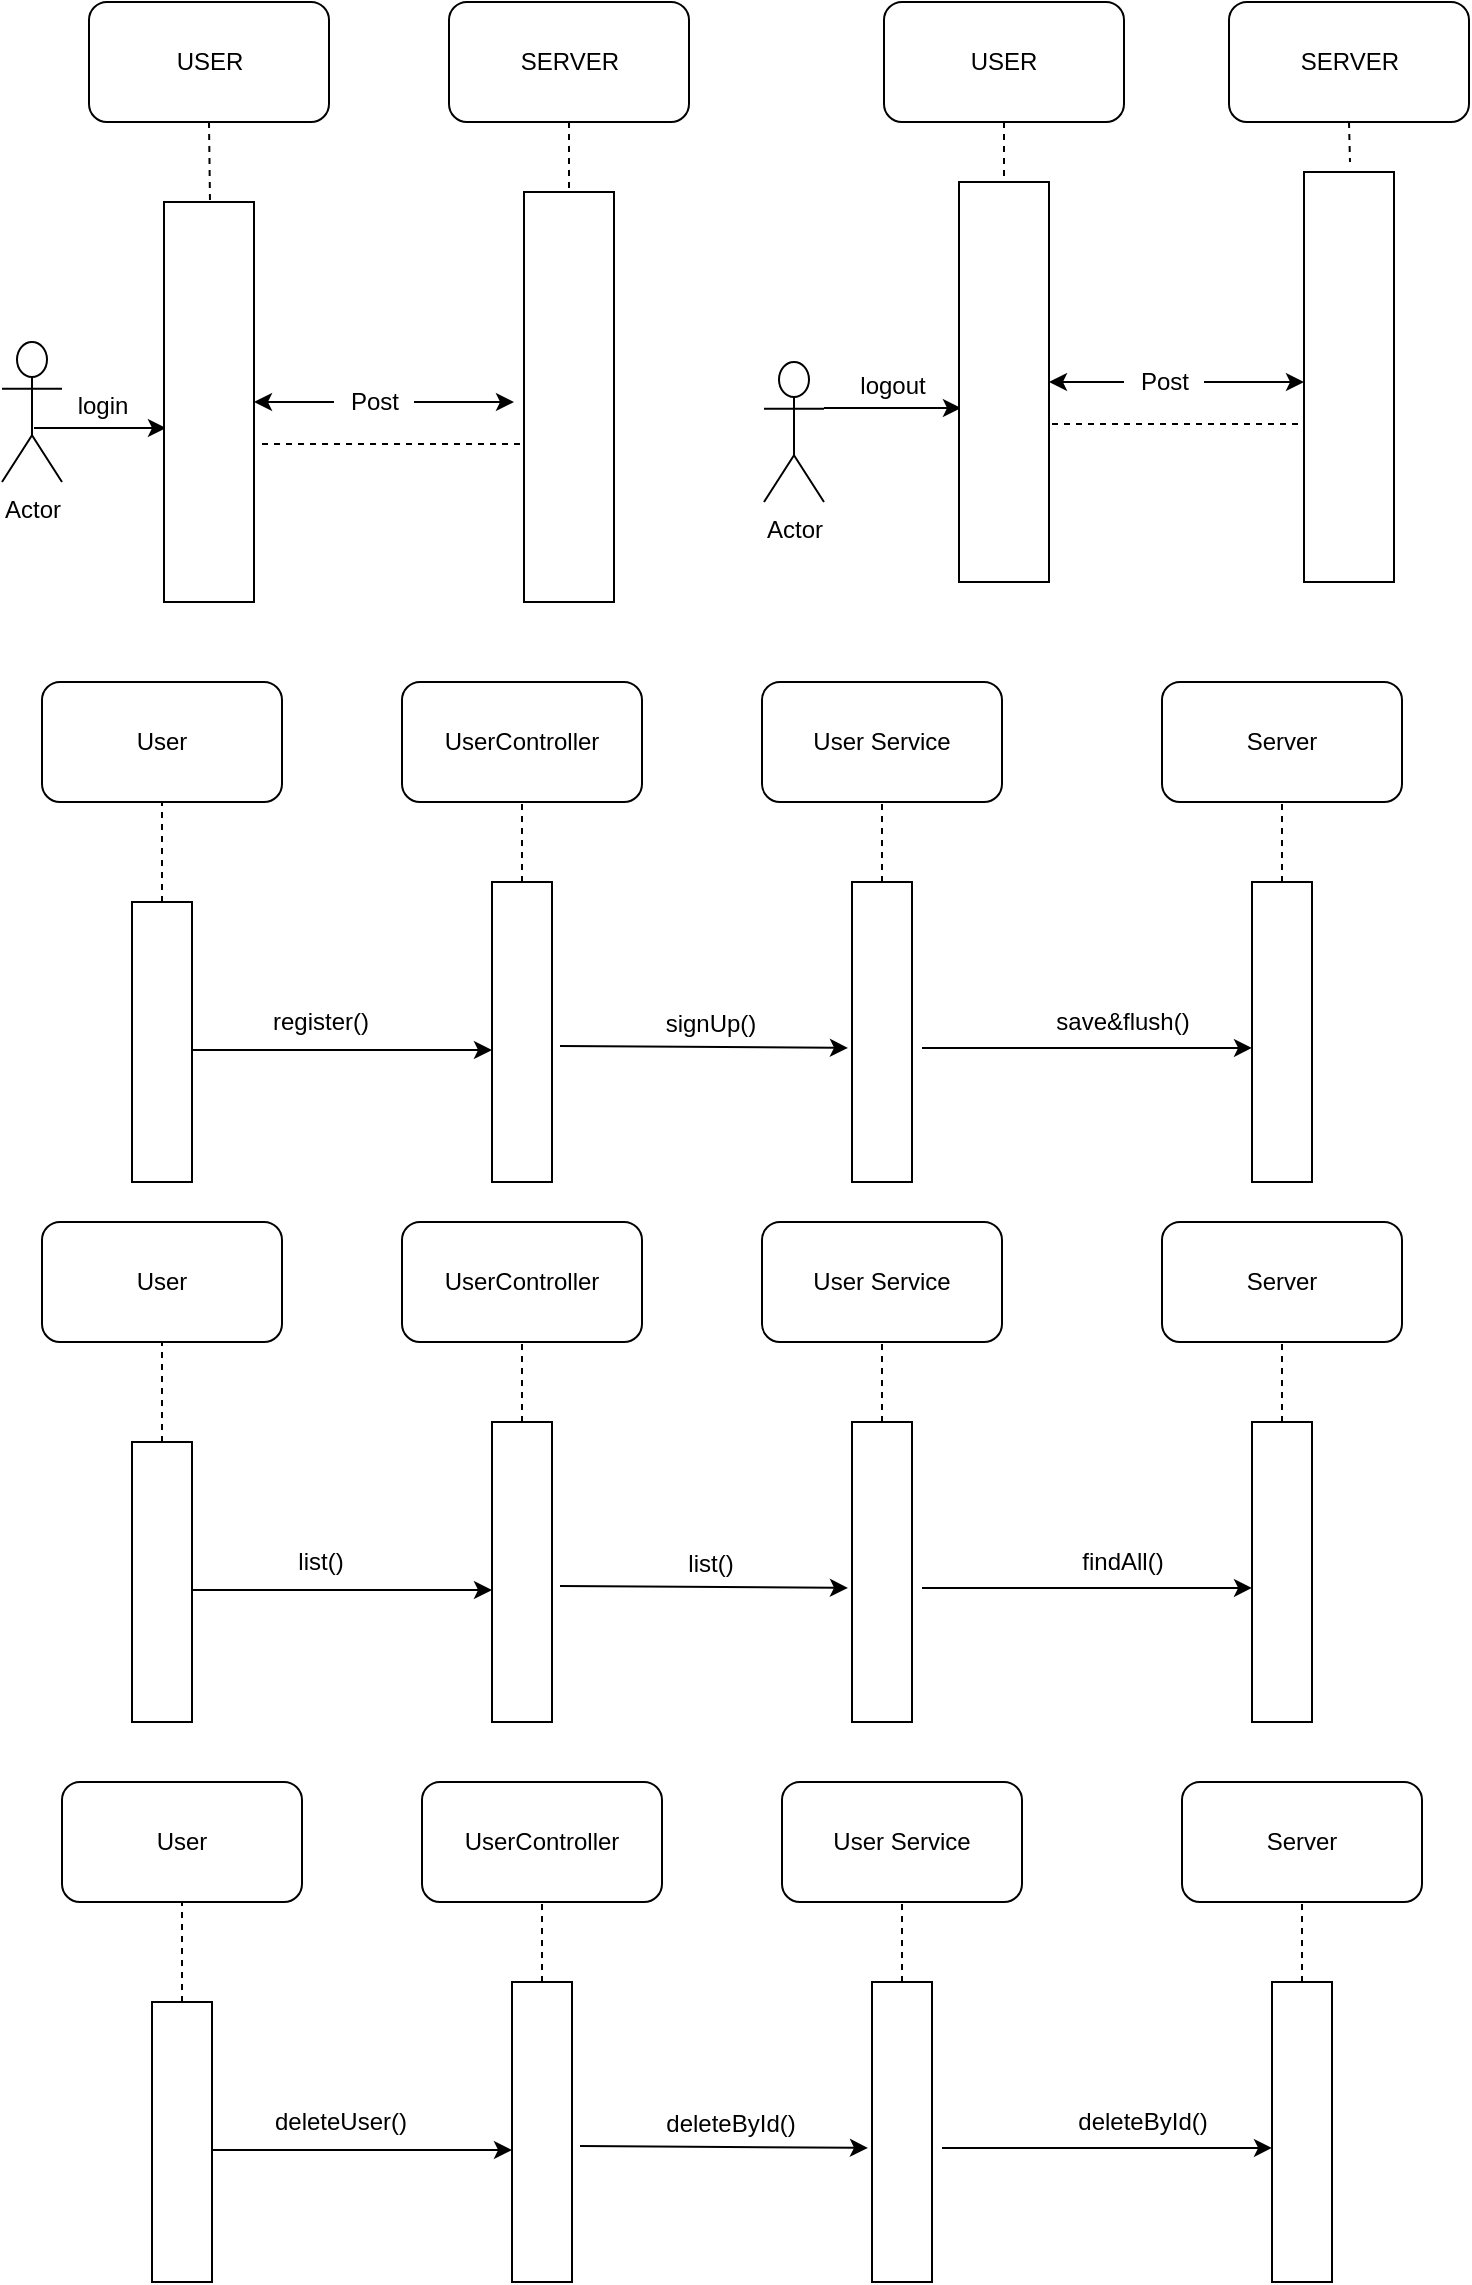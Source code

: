 <mxfile version="12.4.9" type="github"><diagram id="du22V5kgpkz55LQINU3Y" name="Page-1"><mxGraphModel dx="868" dy="1636" grid="1" gridSize="10" guides="1" tooltips="1" connect="1" arrows="1" fold="1" page="1" pageScale="1" pageWidth="827" pageHeight="1169" math="0" shadow="0"><root><mxCell id="0"/><mxCell id="1" parent="0"/><mxCell id="NhMcR_-D1dei1o3ExpK7-1" value="" style="endArrow=classic;html=1;entryX=0.022;entryY=0.565;entryDx=0;entryDy=0;entryPerimeter=0;" edge="1" parent="1" target="NhMcR_-D1dei1o3ExpK7-2"><mxGeometry width="50" height="50" relative="1" as="geometry"><mxPoint x="36" y="-937" as="sourcePoint"/><mxPoint x="96" y="-980" as="targetPoint"/></mxGeometry></mxCell><mxCell id="NhMcR_-D1dei1o3ExpK7-2" value="" style="rounded=0;whiteSpace=wrap;html=1;" vertex="1" parent="1"><mxGeometry x="101" y="-1050" width="45" height="200" as="geometry"/></mxCell><mxCell id="NhMcR_-D1dei1o3ExpK7-4" value="USER" style="rounded=1;whiteSpace=wrap;html=1;" vertex="1" parent="1"><mxGeometry x="63.5" y="-1150" width="120" height="60" as="geometry"/></mxCell><mxCell id="NhMcR_-D1dei1o3ExpK7-5" value="" style="endArrow=none;dashed=1;html=1;" edge="1" parent="1"><mxGeometry width="50" height="50" relative="1" as="geometry"><mxPoint x="150" y="-929" as="sourcePoint"/><mxPoint x="280" y="-929" as="targetPoint"/><Array as="points"/></mxGeometry></mxCell><mxCell id="NhMcR_-D1dei1o3ExpK7-8" value="" style="rounded=0;whiteSpace=wrap;html=1;" vertex="1" parent="1"><mxGeometry x="281" y="-1055" width="45" height="205" as="geometry"/></mxCell><mxCell id="NhMcR_-D1dei1o3ExpK7-9" value="SERVER" style="rounded=1;whiteSpace=wrap;html=1;" vertex="1" parent="1"><mxGeometry x="243.5" y="-1150" width="120" height="60" as="geometry"/></mxCell><mxCell id="NhMcR_-D1dei1o3ExpK7-13" value="" style="edgeStyle=orthogonalEdgeStyle;rounded=0;orthogonalLoop=1;jettySize=auto;html=1;" edge="1" parent="1" source="NhMcR_-D1dei1o3ExpK7-10"><mxGeometry relative="1" as="geometry"><mxPoint x="276" y="-950" as="targetPoint"/></mxGeometry></mxCell><mxCell id="NhMcR_-D1dei1o3ExpK7-40" value="" style="edgeStyle=orthogonalEdgeStyle;rounded=0;orthogonalLoop=1;jettySize=auto;html=1;" edge="1" parent="1" source="NhMcR_-D1dei1o3ExpK7-10" target="NhMcR_-D1dei1o3ExpK7-2"><mxGeometry relative="1" as="geometry"/></mxCell><mxCell id="NhMcR_-D1dei1o3ExpK7-10" value="Post" style="text;html=1;align=center;verticalAlign=middle;resizable=0;points=[];autosize=1;" vertex="1" parent="1"><mxGeometry x="186" y="-960" width="40" height="20" as="geometry"/></mxCell><mxCell id="NhMcR_-D1dei1o3ExpK7-14" value="User" style="rounded=1;whiteSpace=wrap;html=1;" vertex="1" parent="1"><mxGeometry x="40" y="-810" width="120" height="60" as="geometry"/></mxCell><mxCell id="NhMcR_-D1dei1o3ExpK7-15" value="UserController" style="rounded=1;whiteSpace=wrap;html=1;" vertex="1" parent="1"><mxGeometry x="220" y="-810" width="120" height="60" as="geometry"/></mxCell><mxCell id="NhMcR_-D1dei1o3ExpK7-16" value="User Service" style="rounded=1;whiteSpace=wrap;html=1;" vertex="1" parent="1"><mxGeometry x="400" y="-810" width="120" height="60" as="geometry"/></mxCell><mxCell id="NhMcR_-D1dei1o3ExpK7-17" value="Server" style="rounded=1;whiteSpace=wrap;html=1;" vertex="1" parent="1"><mxGeometry x="600" y="-810" width="120" height="60" as="geometry"/></mxCell><mxCell id="NhMcR_-D1dei1o3ExpK7-18" value="" style="endArrow=none;dashed=1;html=1;entryX=0.5;entryY=1;entryDx=0;entryDy=0;" edge="1" parent="1" target="NhMcR_-D1dei1o3ExpK7-14"><mxGeometry width="50" height="50" relative="1" as="geometry"><mxPoint x="100" y="-700" as="sourcePoint"/><mxPoint x="90" y="-730" as="targetPoint"/></mxGeometry></mxCell><mxCell id="NhMcR_-D1dei1o3ExpK7-19" value="" style="rounded=0;whiteSpace=wrap;html=1;" vertex="1" parent="1"><mxGeometry x="85" y="-700" width="30" height="140" as="geometry"/></mxCell><mxCell id="NhMcR_-D1dei1o3ExpK7-24" value="" style="endArrow=none;dashed=1;html=1;entryX=0.5;entryY=1;entryDx=0;entryDy=0;" edge="1" parent="1" target="NhMcR_-D1dei1o3ExpK7-15"><mxGeometry width="50" height="50" relative="1" as="geometry"><mxPoint x="280" y="-710" as="sourcePoint"/><mxPoint x="260" y="-570" as="targetPoint"/></mxGeometry></mxCell><mxCell id="NhMcR_-D1dei1o3ExpK7-25" value="" style="rounded=0;whiteSpace=wrap;html=1;" vertex="1" parent="1"><mxGeometry x="265" y="-710" width="30" height="150" as="geometry"/></mxCell><mxCell id="NhMcR_-D1dei1o3ExpK7-26" value="" style="endArrow=none;dashed=1;html=1;entryX=0.5;entryY=1;entryDx=0;entryDy=0;" edge="1" parent="1" target="NhMcR_-D1dei1o3ExpK7-16"><mxGeometry width="50" height="50" relative="1" as="geometry"><mxPoint x="460" y="-710" as="sourcePoint"/><mxPoint x="90" y="-540" as="targetPoint"/></mxGeometry></mxCell><mxCell id="NhMcR_-D1dei1o3ExpK7-27" value="" style="rounded=0;whiteSpace=wrap;html=1;" vertex="1" parent="1"><mxGeometry x="445" y="-710" width="30" height="150" as="geometry"/></mxCell><mxCell id="NhMcR_-D1dei1o3ExpK7-28" value="" style="endArrow=none;dashed=1;html=1;entryX=0.5;entryY=1;entryDx=0;entryDy=0;" edge="1" parent="1" target="NhMcR_-D1dei1o3ExpK7-17"><mxGeometry width="50" height="50" relative="1" as="geometry"><mxPoint x="660" y="-710" as="sourcePoint"/><mxPoint x="90" y="-540" as="targetPoint"/></mxGeometry></mxCell><mxCell id="NhMcR_-D1dei1o3ExpK7-29" value="" style="rounded=0;whiteSpace=wrap;html=1;" vertex="1" parent="1"><mxGeometry x="645" y="-710" width="30" height="150" as="geometry"/></mxCell><mxCell id="NhMcR_-D1dei1o3ExpK7-30" value="" style="endArrow=classic;html=1;entryX=0;entryY=0.56;entryDx=0;entryDy=0;entryPerimeter=0;" edge="1" parent="1" target="NhMcR_-D1dei1o3ExpK7-25"><mxGeometry width="50" height="50" relative="1" as="geometry"><mxPoint x="115" y="-626" as="sourcePoint"/><mxPoint x="90" y="-540" as="targetPoint"/></mxGeometry></mxCell><mxCell id="NhMcR_-D1dei1o3ExpK7-31" value="register()" style="text;html=1;align=center;verticalAlign=middle;resizable=0;points=[];autosize=1;" vertex="1" parent="1"><mxGeometry x="149" y="-650" width="60" height="20" as="geometry"/></mxCell><mxCell id="NhMcR_-D1dei1o3ExpK7-32" value="" style="endArrow=classic;html=1;exitX=1.133;exitY=0.547;exitDx=0;exitDy=0;entryX=-0.067;entryY=0.553;entryDx=0;entryDy=0;exitPerimeter=0;entryPerimeter=0;" edge="1" parent="1" source="NhMcR_-D1dei1o3ExpK7-25" target="NhMcR_-D1dei1o3ExpK7-27"><mxGeometry width="50" height="50" relative="1" as="geometry"><mxPoint x="40" y="-490" as="sourcePoint"/><mxPoint x="90" y="-540" as="targetPoint"/></mxGeometry></mxCell><mxCell id="NhMcR_-D1dei1o3ExpK7-33" value="signUp()" style="text;html=1;align=center;verticalAlign=middle;resizable=0;points=[];autosize=1;" vertex="1" parent="1"><mxGeometry x="344" y="-649" width="60" height="20" as="geometry"/></mxCell><mxCell id="NhMcR_-D1dei1o3ExpK7-34" value="" style="endArrow=classic;html=1;entryX=0;entryY=0.553;entryDx=0;entryDy=0;entryPerimeter=0;" edge="1" parent="1" target="NhMcR_-D1dei1o3ExpK7-29"><mxGeometry width="50" height="50" relative="1" as="geometry"><mxPoint x="480" y="-627" as="sourcePoint"/><mxPoint x="90" y="-540" as="targetPoint"/></mxGeometry></mxCell><mxCell id="NhMcR_-D1dei1o3ExpK7-35" value="save&amp;amp;flush()" style="text;html=1;align=center;verticalAlign=middle;resizable=0;points=[];autosize=1;" vertex="1" parent="1"><mxGeometry x="540" y="-650" width="80" height="20" as="geometry"/></mxCell><mxCell id="NhMcR_-D1dei1o3ExpK7-41" value="login" style="text;html=1;align=center;verticalAlign=middle;resizable=0;points=[];autosize=1;" vertex="1" parent="1"><mxGeometry x="50" y="-958" width="40" height="20" as="geometry"/></mxCell><mxCell id="NhMcR_-D1dei1o3ExpK7-42" value="Actor" style="shape=umlActor;verticalLabelPosition=bottom;labelBackgroundColor=#ffffff;verticalAlign=top;html=1;outlineConnect=0;" vertex="1" parent="1"><mxGeometry x="20" y="-980" width="30" height="70" as="geometry"/></mxCell><mxCell id="NhMcR_-D1dei1o3ExpK7-54" value="" style="endArrow=classic;html=1;entryX=0.022;entryY=0.565;entryDx=0;entryDy=0;entryPerimeter=0;" edge="1" target="NhMcR_-D1dei1o3ExpK7-55" parent="1"><mxGeometry width="50" height="50" relative="1" as="geometry"><mxPoint x="431" y="-947" as="sourcePoint"/><mxPoint x="491" y="-990" as="targetPoint"/></mxGeometry></mxCell><mxCell id="NhMcR_-D1dei1o3ExpK7-55" value="" style="rounded=0;whiteSpace=wrap;html=1;" vertex="1" parent="1"><mxGeometry x="498.5" y="-1060" width="45" height="200" as="geometry"/></mxCell><mxCell id="NhMcR_-D1dei1o3ExpK7-56" value="USER" style="rounded=1;whiteSpace=wrap;html=1;" vertex="1" parent="1"><mxGeometry x="461" y="-1150" width="120" height="60" as="geometry"/></mxCell><mxCell id="NhMcR_-D1dei1o3ExpK7-57" value="" style="endArrow=none;dashed=1;html=1;" edge="1" parent="1"><mxGeometry width="50" height="50" relative="1" as="geometry"><mxPoint x="545" y="-939" as="sourcePoint"/><mxPoint x="675" y="-939" as="targetPoint"/><Array as="points"/></mxGeometry></mxCell><mxCell id="NhMcR_-D1dei1o3ExpK7-58" value="" style="edgeStyle=orthogonalEdgeStyle;rounded=0;orthogonalLoop=1;jettySize=auto;html=1;" edge="1" source="NhMcR_-D1dei1o3ExpK7-60" parent="1"><mxGeometry relative="1" as="geometry"><mxPoint x="671" y="-960" as="targetPoint"/></mxGeometry></mxCell><mxCell id="NhMcR_-D1dei1o3ExpK7-59" value="" style="edgeStyle=orthogonalEdgeStyle;rounded=0;orthogonalLoop=1;jettySize=auto;html=1;" edge="1" source="NhMcR_-D1dei1o3ExpK7-60" target="NhMcR_-D1dei1o3ExpK7-55" parent="1"><mxGeometry relative="1" as="geometry"/></mxCell><mxCell id="NhMcR_-D1dei1o3ExpK7-60" value="Post" style="text;html=1;align=center;verticalAlign=middle;resizable=0;points=[];autosize=1;" vertex="1" parent="1"><mxGeometry x="581" y="-970" width="40" height="20" as="geometry"/></mxCell><mxCell id="NhMcR_-D1dei1o3ExpK7-61" value="logout" style="text;html=1;align=center;verticalAlign=middle;resizable=0;points=[];autosize=1;" vertex="1" parent="1"><mxGeometry x="440" y="-968" width="50" height="20" as="geometry"/></mxCell><mxCell id="NhMcR_-D1dei1o3ExpK7-62" value="Actor" style="shape=umlActor;verticalLabelPosition=bottom;labelBackgroundColor=#ffffff;verticalAlign=top;html=1;outlineConnect=0;" vertex="1" parent="1"><mxGeometry x="401" y="-970" width="30" height="70" as="geometry"/></mxCell><mxCell id="NhMcR_-D1dei1o3ExpK7-63" value="" style="rounded=0;whiteSpace=wrap;html=1;" vertex="1" parent="1"><mxGeometry x="671" y="-1065" width="45" height="205" as="geometry"/></mxCell><mxCell id="NhMcR_-D1dei1o3ExpK7-64" value="SERVER" style="rounded=1;whiteSpace=wrap;html=1;" vertex="1" parent="1"><mxGeometry x="633.5" y="-1150" width="120" height="60" as="geometry"/></mxCell><mxCell id="NhMcR_-D1dei1o3ExpK7-68" value="" style="endArrow=none;dashed=1;html=1;exitX=0.5;exitY=1;exitDx=0;exitDy=0;" edge="1" parent="1" source="NhMcR_-D1dei1o3ExpK7-4"><mxGeometry width="50" height="50" relative="1" as="geometry"><mxPoint x="116" y="-1080" as="sourcePoint"/><mxPoint x="124" y="-1050" as="targetPoint"/></mxGeometry></mxCell><mxCell id="NhMcR_-D1dei1o3ExpK7-69" value="" style="endArrow=none;dashed=1;html=1;entryX=0.5;entryY=0;entryDx=0;entryDy=0;exitX=0.5;exitY=1;exitDx=0;exitDy=0;" edge="1" parent="1" source="NhMcR_-D1dei1o3ExpK7-9" target="NhMcR_-D1dei1o3ExpK7-8"><mxGeometry width="50" height="50" relative="1" as="geometry"><mxPoint x="304" y="-1080" as="sourcePoint"/><mxPoint x="266" y="-800" as="targetPoint"/></mxGeometry></mxCell><mxCell id="NhMcR_-D1dei1o3ExpK7-71" value="" style="endArrow=none;dashed=1;html=1;exitX=0.5;exitY=1;exitDx=0;exitDy=0;entryX=0.5;entryY=0;entryDx=0;entryDy=0;" edge="1" parent="1" source="NhMcR_-D1dei1o3ExpK7-56" target="NhMcR_-D1dei1o3ExpK7-55"><mxGeometry width="50" height="50" relative="1" as="geometry"><mxPoint x="486" y="-810" as="sourcePoint"/><mxPoint x="456" y="-800" as="targetPoint"/></mxGeometry></mxCell><mxCell id="NhMcR_-D1dei1o3ExpK7-77" value="" style="endArrow=none;dashed=1;html=1;exitX=0.5;exitY=1;exitDx=0;exitDy=0;" edge="1" parent="1" source="NhMcR_-D1dei1o3ExpK7-64"><mxGeometry width="50" height="50" relative="1" as="geometry"><mxPoint x="686" y="-1090" as="sourcePoint"/><mxPoint x="694" y="-1070" as="targetPoint"/></mxGeometry></mxCell><mxCell id="NhMcR_-D1dei1o3ExpK7-79" value="User" style="rounded=1;whiteSpace=wrap;html=1;" vertex="1" parent="1"><mxGeometry x="40" y="-540" width="120" height="60" as="geometry"/></mxCell><mxCell id="NhMcR_-D1dei1o3ExpK7-80" value="UserController" style="rounded=1;whiteSpace=wrap;html=1;" vertex="1" parent="1"><mxGeometry x="220" y="-540" width="120" height="60" as="geometry"/></mxCell><mxCell id="NhMcR_-D1dei1o3ExpK7-81" value="User Service" style="rounded=1;whiteSpace=wrap;html=1;" vertex="1" parent="1"><mxGeometry x="400" y="-540" width="120" height="60" as="geometry"/></mxCell><mxCell id="NhMcR_-D1dei1o3ExpK7-82" value="Server" style="rounded=1;whiteSpace=wrap;html=1;" vertex="1" parent="1"><mxGeometry x="600" y="-540" width="120" height="60" as="geometry"/></mxCell><mxCell id="NhMcR_-D1dei1o3ExpK7-83" value="" style="endArrow=none;dashed=1;html=1;entryX=0.5;entryY=1;entryDx=0;entryDy=0;" edge="1" target="NhMcR_-D1dei1o3ExpK7-79" parent="1"><mxGeometry width="50" height="50" relative="1" as="geometry"><mxPoint x="100" y="-430" as="sourcePoint"/><mxPoint x="90" y="-460" as="targetPoint"/></mxGeometry></mxCell><mxCell id="NhMcR_-D1dei1o3ExpK7-84" value="" style="rounded=0;whiteSpace=wrap;html=1;" vertex="1" parent="1"><mxGeometry x="85" y="-430" width="30" height="140" as="geometry"/></mxCell><mxCell id="NhMcR_-D1dei1o3ExpK7-85" value="" style="endArrow=none;dashed=1;html=1;entryX=0.5;entryY=1;entryDx=0;entryDy=0;" edge="1" target="NhMcR_-D1dei1o3ExpK7-80" parent="1"><mxGeometry width="50" height="50" relative="1" as="geometry"><mxPoint x="280" y="-440" as="sourcePoint"/><mxPoint x="260" y="-300" as="targetPoint"/></mxGeometry></mxCell><mxCell id="NhMcR_-D1dei1o3ExpK7-86" value="" style="rounded=0;whiteSpace=wrap;html=1;" vertex="1" parent="1"><mxGeometry x="265" y="-440" width="30" height="150" as="geometry"/></mxCell><mxCell id="NhMcR_-D1dei1o3ExpK7-87" value="" style="endArrow=none;dashed=1;html=1;entryX=0.5;entryY=1;entryDx=0;entryDy=0;" edge="1" target="NhMcR_-D1dei1o3ExpK7-81" parent="1"><mxGeometry width="50" height="50" relative="1" as="geometry"><mxPoint x="460" y="-440" as="sourcePoint"/><mxPoint x="90" y="-270" as="targetPoint"/></mxGeometry></mxCell><mxCell id="NhMcR_-D1dei1o3ExpK7-88" value="" style="rounded=0;whiteSpace=wrap;html=1;" vertex="1" parent="1"><mxGeometry x="445" y="-440" width="30" height="150" as="geometry"/></mxCell><mxCell id="NhMcR_-D1dei1o3ExpK7-89" value="" style="endArrow=none;dashed=1;html=1;entryX=0.5;entryY=1;entryDx=0;entryDy=0;" edge="1" target="NhMcR_-D1dei1o3ExpK7-82" parent="1"><mxGeometry width="50" height="50" relative="1" as="geometry"><mxPoint x="660" y="-440" as="sourcePoint"/><mxPoint x="90" y="-270" as="targetPoint"/></mxGeometry></mxCell><mxCell id="NhMcR_-D1dei1o3ExpK7-90" value="" style="rounded=0;whiteSpace=wrap;html=1;" vertex="1" parent="1"><mxGeometry x="645" y="-440" width="30" height="150" as="geometry"/></mxCell><mxCell id="NhMcR_-D1dei1o3ExpK7-91" value="" style="endArrow=classic;html=1;entryX=0;entryY=0.56;entryDx=0;entryDy=0;entryPerimeter=0;" edge="1" target="NhMcR_-D1dei1o3ExpK7-86" parent="1"><mxGeometry width="50" height="50" relative="1" as="geometry"><mxPoint x="115" y="-356" as="sourcePoint"/><mxPoint x="90" y="-270" as="targetPoint"/></mxGeometry></mxCell><mxCell id="NhMcR_-D1dei1o3ExpK7-92" value="list()" style="text;html=1;align=center;verticalAlign=middle;resizable=0;points=[];autosize=1;" vertex="1" parent="1"><mxGeometry x="159" y="-380" width="40" height="20" as="geometry"/></mxCell><mxCell id="NhMcR_-D1dei1o3ExpK7-93" value="" style="endArrow=classic;html=1;exitX=1.133;exitY=0.547;exitDx=0;exitDy=0;entryX=-0.067;entryY=0.553;entryDx=0;entryDy=0;exitPerimeter=0;entryPerimeter=0;" edge="1" source="NhMcR_-D1dei1o3ExpK7-86" target="NhMcR_-D1dei1o3ExpK7-88" parent="1"><mxGeometry width="50" height="50" relative="1" as="geometry"><mxPoint x="40" y="-220" as="sourcePoint"/><mxPoint x="90" y="-270" as="targetPoint"/></mxGeometry></mxCell><mxCell id="NhMcR_-D1dei1o3ExpK7-94" value="list()" style="text;html=1;align=center;verticalAlign=middle;resizable=0;points=[];autosize=1;" vertex="1" parent="1"><mxGeometry x="354" y="-379" width="40" height="20" as="geometry"/></mxCell><mxCell id="NhMcR_-D1dei1o3ExpK7-95" value="" style="endArrow=classic;html=1;entryX=0;entryY=0.553;entryDx=0;entryDy=0;entryPerimeter=0;" edge="1" target="NhMcR_-D1dei1o3ExpK7-90" parent="1"><mxGeometry width="50" height="50" relative="1" as="geometry"><mxPoint x="480" y="-357" as="sourcePoint"/><mxPoint x="90" y="-270" as="targetPoint"/></mxGeometry></mxCell><mxCell id="NhMcR_-D1dei1o3ExpK7-96" value="findAll()" style="text;html=1;align=center;verticalAlign=middle;resizable=0;points=[];autosize=1;" vertex="1" parent="1"><mxGeometry x="550" y="-380" width="60" height="20" as="geometry"/></mxCell><mxCell id="NhMcR_-D1dei1o3ExpK7-98" value="User" style="rounded=1;whiteSpace=wrap;html=1;" vertex="1" parent="1"><mxGeometry x="50" y="-260" width="120" height="60" as="geometry"/></mxCell><mxCell id="NhMcR_-D1dei1o3ExpK7-99" value="UserController" style="rounded=1;whiteSpace=wrap;html=1;" vertex="1" parent="1"><mxGeometry x="230" y="-260" width="120" height="60" as="geometry"/></mxCell><mxCell id="NhMcR_-D1dei1o3ExpK7-100" value="User Service" style="rounded=1;whiteSpace=wrap;html=1;" vertex="1" parent="1"><mxGeometry x="410" y="-260" width="120" height="60" as="geometry"/></mxCell><mxCell id="NhMcR_-D1dei1o3ExpK7-101" value="Server" style="rounded=1;whiteSpace=wrap;html=1;" vertex="1" parent="1"><mxGeometry x="610" y="-260" width="120" height="60" as="geometry"/></mxCell><mxCell id="NhMcR_-D1dei1o3ExpK7-102" value="" style="endArrow=none;dashed=1;html=1;entryX=0.5;entryY=1;entryDx=0;entryDy=0;" edge="1" target="NhMcR_-D1dei1o3ExpK7-98" parent="1"><mxGeometry width="50" height="50" relative="1" as="geometry"><mxPoint x="110" y="-150" as="sourcePoint"/><mxPoint x="100" y="-180" as="targetPoint"/></mxGeometry></mxCell><mxCell id="NhMcR_-D1dei1o3ExpK7-103" value="" style="rounded=0;whiteSpace=wrap;html=1;" vertex="1" parent="1"><mxGeometry x="95" y="-150" width="30" height="140" as="geometry"/></mxCell><mxCell id="NhMcR_-D1dei1o3ExpK7-104" value="" style="endArrow=none;dashed=1;html=1;entryX=0.5;entryY=1;entryDx=0;entryDy=0;" edge="1" target="NhMcR_-D1dei1o3ExpK7-99" parent="1"><mxGeometry width="50" height="50" relative="1" as="geometry"><mxPoint x="290" y="-160" as="sourcePoint"/><mxPoint x="270" y="-20" as="targetPoint"/></mxGeometry></mxCell><mxCell id="NhMcR_-D1dei1o3ExpK7-105" value="" style="rounded=0;whiteSpace=wrap;html=1;" vertex="1" parent="1"><mxGeometry x="275" y="-160" width="30" height="150" as="geometry"/></mxCell><mxCell id="NhMcR_-D1dei1o3ExpK7-106" value="" style="endArrow=none;dashed=1;html=1;entryX=0.5;entryY=1;entryDx=0;entryDy=0;" edge="1" target="NhMcR_-D1dei1o3ExpK7-100" parent="1"><mxGeometry width="50" height="50" relative="1" as="geometry"><mxPoint x="470" y="-160" as="sourcePoint"/><mxPoint x="100" y="10" as="targetPoint"/></mxGeometry></mxCell><mxCell id="NhMcR_-D1dei1o3ExpK7-107" value="" style="rounded=0;whiteSpace=wrap;html=1;" vertex="1" parent="1"><mxGeometry x="455" y="-160" width="30" height="150" as="geometry"/></mxCell><mxCell id="NhMcR_-D1dei1o3ExpK7-108" value="" style="endArrow=none;dashed=1;html=1;entryX=0.5;entryY=1;entryDx=0;entryDy=0;" edge="1" target="NhMcR_-D1dei1o3ExpK7-101" parent="1"><mxGeometry width="50" height="50" relative="1" as="geometry"><mxPoint x="670" y="-160" as="sourcePoint"/><mxPoint x="100" y="10" as="targetPoint"/></mxGeometry></mxCell><mxCell id="NhMcR_-D1dei1o3ExpK7-109" value="" style="rounded=0;whiteSpace=wrap;html=1;" vertex="1" parent="1"><mxGeometry x="655" y="-160" width="30" height="150" as="geometry"/></mxCell><mxCell id="NhMcR_-D1dei1o3ExpK7-110" value="" style="endArrow=classic;html=1;entryX=0;entryY=0.56;entryDx=0;entryDy=0;entryPerimeter=0;" edge="1" target="NhMcR_-D1dei1o3ExpK7-105" parent="1"><mxGeometry width="50" height="50" relative="1" as="geometry"><mxPoint x="125" y="-76" as="sourcePoint"/><mxPoint x="100" y="10" as="targetPoint"/></mxGeometry></mxCell><mxCell id="NhMcR_-D1dei1o3ExpK7-111" value="deleteUser()" style="text;html=1;align=center;verticalAlign=middle;resizable=0;points=[];autosize=1;" vertex="1" parent="1"><mxGeometry x="149" y="-100" width="80" height="20" as="geometry"/></mxCell><mxCell id="NhMcR_-D1dei1o3ExpK7-112" value="" style="endArrow=classic;html=1;exitX=1.133;exitY=0.547;exitDx=0;exitDy=0;entryX=-0.067;entryY=0.553;entryDx=0;entryDy=0;exitPerimeter=0;entryPerimeter=0;" edge="1" source="NhMcR_-D1dei1o3ExpK7-105" target="NhMcR_-D1dei1o3ExpK7-107" parent="1"><mxGeometry width="50" height="50" relative="1" as="geometry"><mxPoint x="50" y="60" as="sourcePoint"/><mxPoint x="100" y="10" as="targetPoint"/></mxGeometry></mxCell><mxCell id="NhMcR_-D1dei1o3ExpK7-113" value="deleteById()" style="text;html=1;align=center;verticalAlign=middle;resizable=0;points=[];autosize=1;" vertex="1" parent="1"><mxGeometry x="344" y="-99" width="80" height="20" as="geometry"/></mxCell><mxCell id="NhMcR_-D1dei1o3ExpK7-114" value="" style="endArrow=classic;html=1;entryX=0;entryY=0.553;entryDx=0;entryDy=0;entryPerimeter=0;" edge="1" target="NhMcR_-D1dei1o3ExpK7-109" parent="1"><mxGeometry width="50" height="50" relative="1" as="geometry"><mxPoint x="490" y="-77" as="sourcePoint"/><mxPoint x="100" y="10" as="targetPoint"/></mxGeometry></mxCell><mxCell id="NhMcR_-D1dei1o3ExpK7-115" value="deleteById()" style="text;html=1;align=center;verticalAlign=middle;resizable=0;points=[];autosize=1;" vertex="1" parent="1"><mxGeometry x="550" y="-100" width="80" height="20" as="geometry"/></mxCell></root></mxGraphModel></diagram></mxfile>